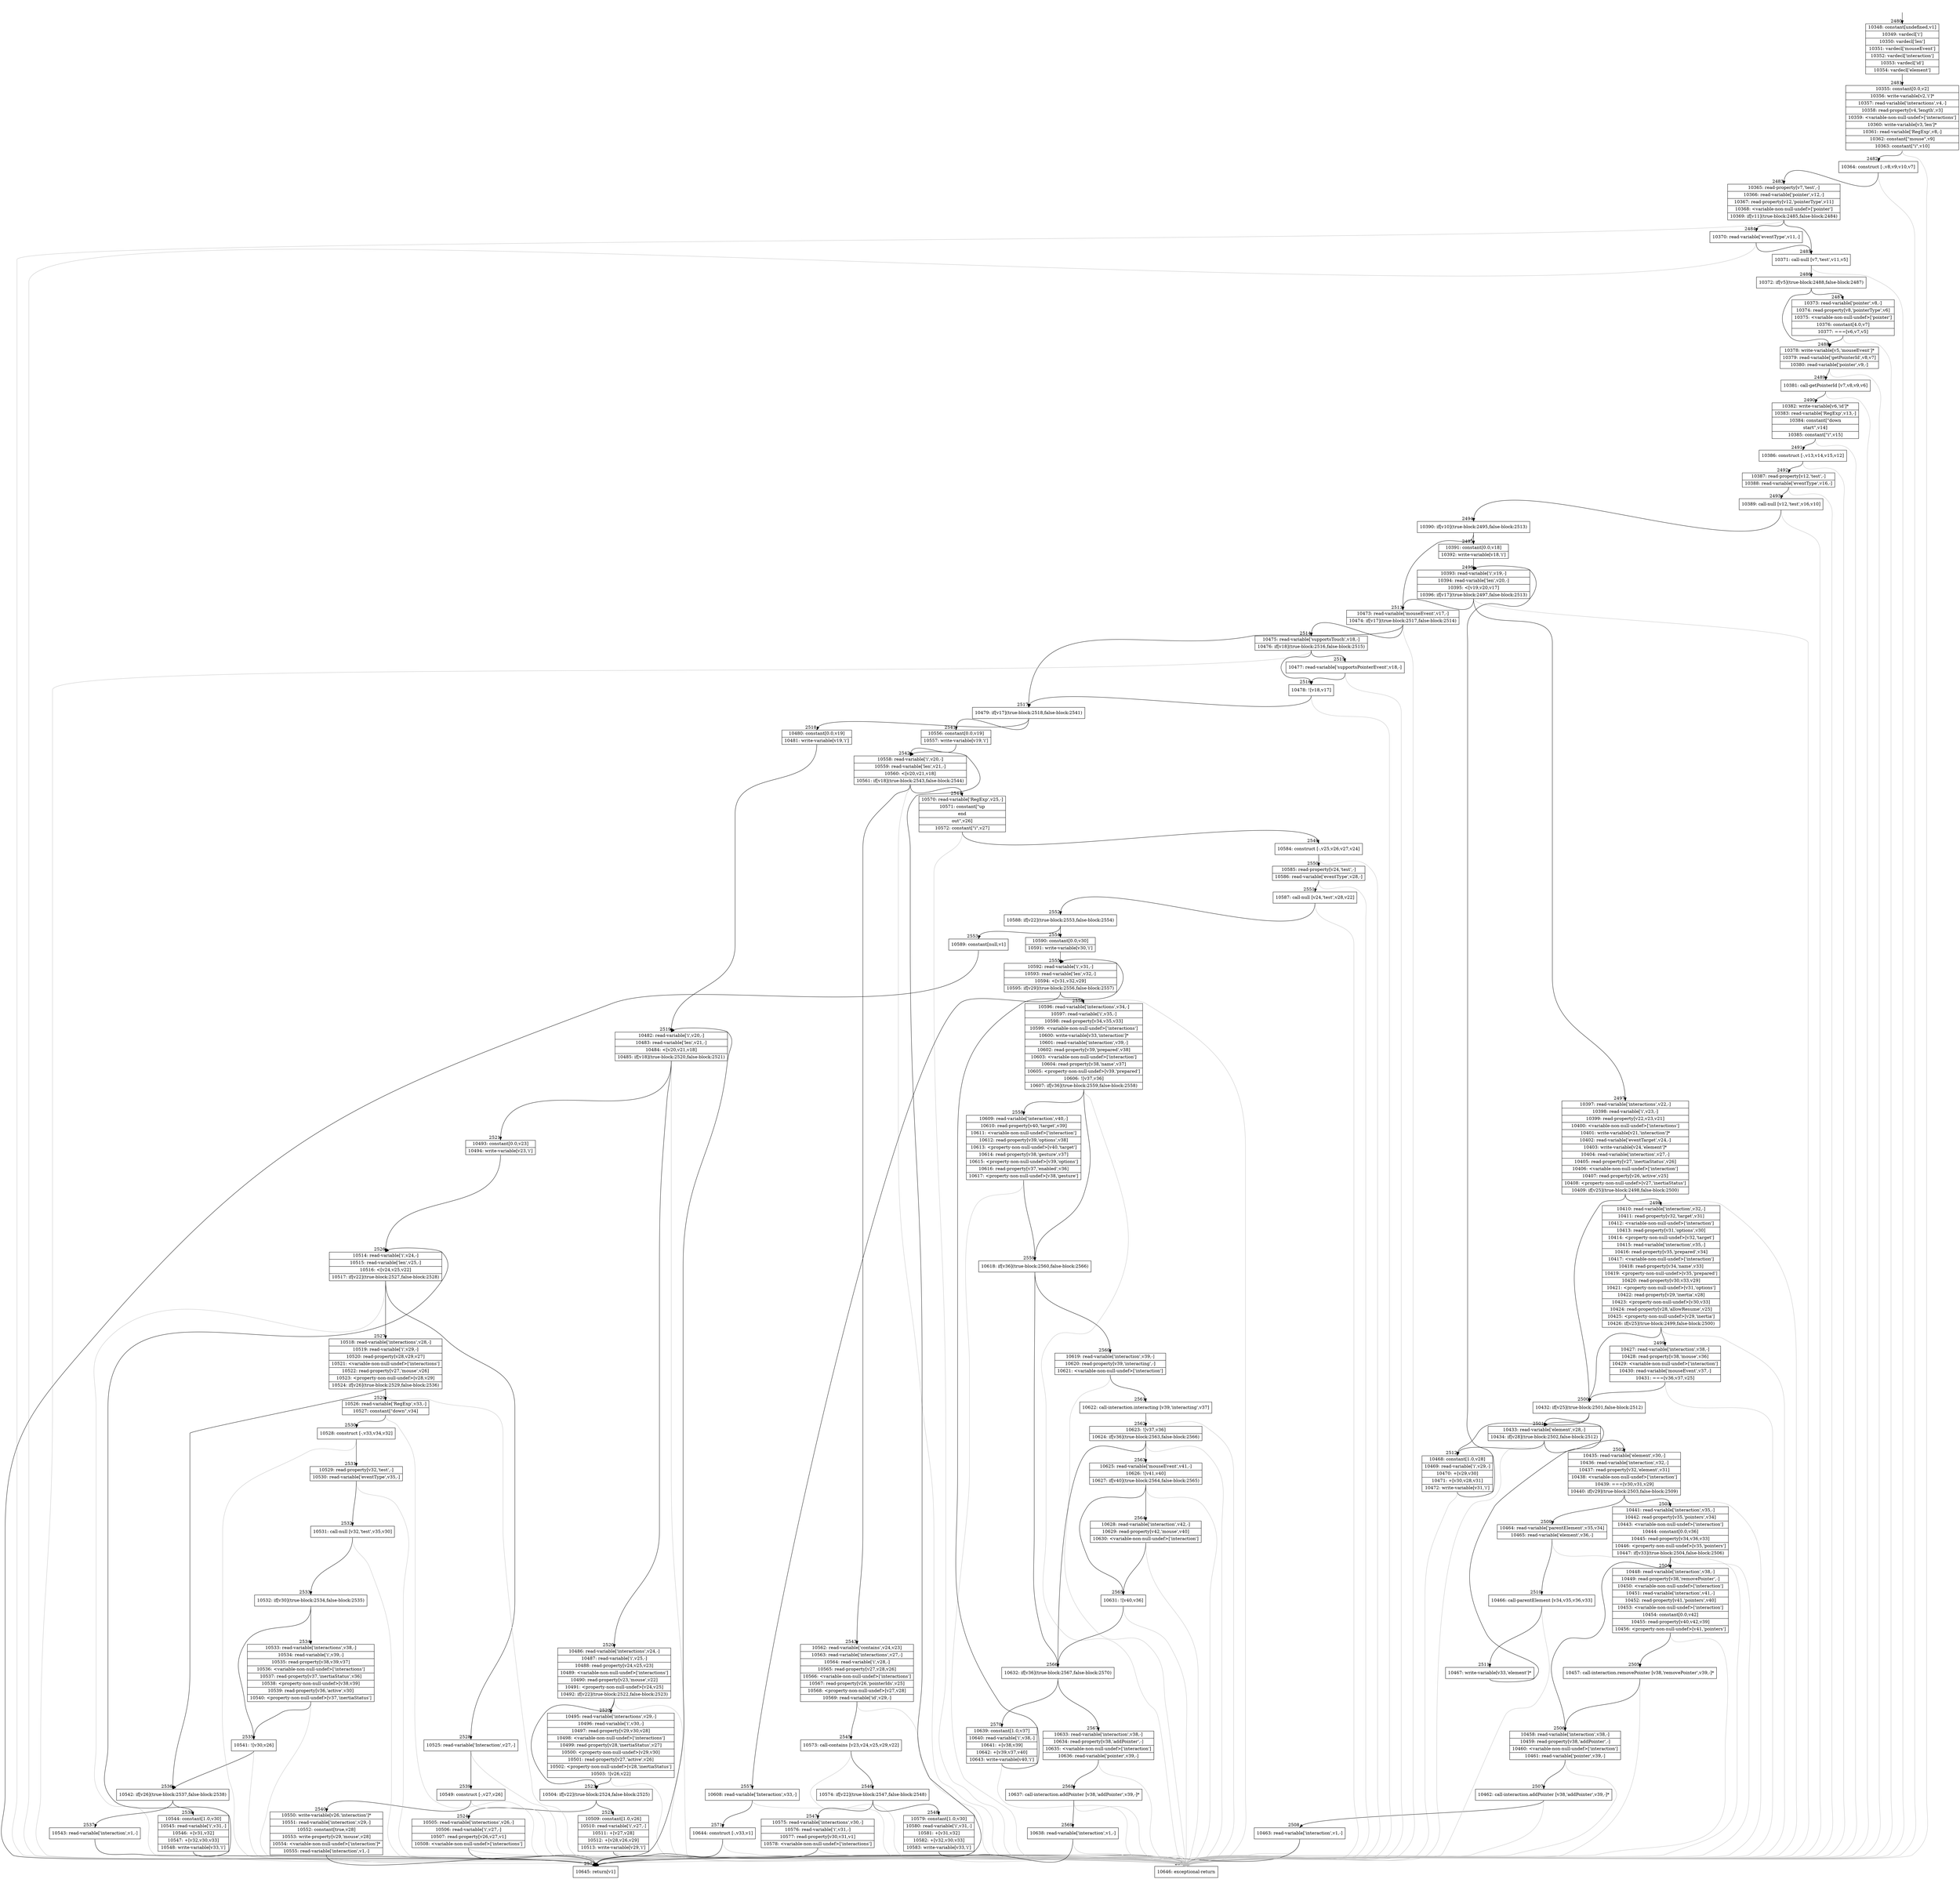 digraph {
rankdir="TD"
BB_entry112[shape=none,label=""];
BB_entry112 -> BB2480 [tailport=s, headport=n, headlabel="    2480"]
BB2480 [shape=record label="{10348: constant[undefined,v1]|10349: vardecl['i']|10350: vardecl['len']|10351: vardecl['mouseEvent']|10352: vardecl['interaction']|10353: vardecl['id']|10354: vardecl['element']}" ] 
BB2480 -> BB2481 [tailport=s, headport=n, headlabel="      2481"]
BB2481 [shape=record label="{10355: constant[0.0,v2]|10356: write-variable[v2,'i']*|10357: read-variable['interactions',v4,-]|10358: read-property[v4,'length',v3]|10359: \<variable-non-null-undef\>['interactions']|10360: write-variable[v3,'len']*|10361: read-variable['RegExp',v8,-]|10362: constant[\"mouse\",v9]|10363: constant[\"i\",v10]}" ] 
BB2481 -> BB2482 [tailport=s, headport=n, headlabel="      2482"]
BB2481 -> BB2573 [tailport=s, headport=n, color=gray, headlabel="      2573"]
BB2482 [shape=record label="{10364: construct [-,v8,v9,v10,v7]}" ] 
BB2482 -> BB2483 [tailport=s, headport=n, headlabel="      2483"]
BB2482 -> BB2573 [tailport=s, headport=n, color=gray]
BB2483 [shape=record label="{10365: read-property[v7,'test',-]|10366: read-variable['pointer',v12,-]|10367: read-property[v12,'pointerType',v11]|10368: \<variable-non-null-undef\>['pointer']|10369: if[v11](true-block:2485,false-block:2484)}" ] 
BB2483 -> BB2485 [tailport=s, headport=n, headlabel="      2485"]
BB2483 -> BB2484 [tailport=s, headport=n, headlabel="      2484"]
BB2483 -> BB2573 [tailport=s, headport=n, color=gray]
BB2484 [shape=record label="{10370: read-variable['eventType',v11,-]}" ] 
BB2484 -> BB2485 [tailport=s, headport=n]
BB2484 -> BB2573 [tailport=s, headport=n, color=gray]
BB2485 [shape=record label="{10371: call-null [v7,'test',v11,v5]}" ] 
BB2485 -> BB2486 [tailport=s, headport=n, headlabel="      2486"]
BB2485 -> BB2573 [tailport=s, headport=n, color=gray]
BB2486 [shape=record label="{10372: if[v5](true-block:2488,false-block:2487)}" ] 
BB2486 -> BB2488 [tailport=s, headport=n, headlabel="      2488"]
BB2486 -> BB2487 [tailport=s, headport=n, headlabel="      2487"]
BB2487 [shape=record label="{10373: read-variable['pointer',v8,-]|10374: read-property[v8,'pointerType',v6]|10375: \<variable-non-null-undef\>['pointer']|10376: constant[4.0,v7]|10377: ===[v6,v7,v5]}" ] 
BB2487 -> BB2488 [tailport=s, headport=n]
BB2487 -> BB2573 [tailport=s, headport=n, color=gray]
BB2488 [shape=record label="{10378: write-variable[v5,'mouseEvent']*|10379: read-variable['getPointerId',v8,v7]|10380: read-variable['pointer',v9,-]}" ] 
BB2488 -> BB2489 [tailport=s, headport=n, headlabel="      2489"]
BB2488 -> BB2573 [tailport=s, headport=n, color=gray]
BB2489 [shape=record label="{10381: call-getPointerId [v7,v8,v9,v6]}" ] 
BB2489 -> BB2490 [tailport=s, headport=n, headlabel="      2490"]
BB2489 -> BB2573 [tailport=s, headport=n, color=gray]
BB2490 [shape=record label="{10382: write-variable[v6,'id']*|10383: read-variable['RegExp',v13,-]|10384: constant[\"down|start\",v14]|10385: constant[\"i\",v15]}" ] 
BB2490 -> BB2491 [tailport=s, headport=n, headlabel="      2491"]
BB2490 -> BB2573 [tailport=s, headport=n, color=gray]
BB2491 [shape=record label="{10386: construct [-,v13,v14,v15,v12]}" ] 
BB2491 -> BB2492 [tailport=s, headport=n, headlabel="      2492"]
BB2491 -> BB2573 [tailport=s, headport=n, color=gray]
BB2492 [shape=record label="{10387: read-property[v12,'test',-]|10388: read-variable['eventType',v16,-]}" ] 
BB2492 -> BB2493 [tailport=s, headport=n, headlabel="      2493"]
BB2492 -> BB2573 [tailport=s, headport=n, color=gray]
BB2493 [shape=record label="{10389: call-null [v12,'test',v16,v10]}" ] 
BB2493 -> BB2494 [tailport=s, headport=n, headlabel="      2494"]
BB2493 -> BB2573 [tailport=s, headport=n, color=gray]
BB2494 [shape=record label="{10390: if[v10](true-block:2495,false-block:2513)}" ] 
BB2494 -> BB2495 [tailport=s, headport=n, headlabel="      2495"]
BB2494 -> BB2513 [tailport=s, headport=n, headlabel="      2513"]
BB2495 [shape=record label="{10391: constant[0.0,v18]|10392: write-variable[v18,'i']}" ] 
BB2495 -> BB2496 [tailport=s, headport=n, headlabel="      2496"]
BB2496 [shape=record label="{10393: read-variable['i',v19,-]|10394: read-variable['len',v20,-]|10395: \<[v19,v20,v17]|10396: if[v17](true-block:2497,false-block:2513)}" ] 
BB2496 -> BB2497 [tailport=s, headport=n, headlabel="      2497"]
BB2496 -> BB2513 [tailport=s, headport=n]
BB2496 -> BB2573 [tailport=s, headport=n, color=gray]
BB2497 [shape=record label="{10397: read-variable['interactions',v22,-]|10398: read-variable['i',v23,-]|10399: read-property[v22,v23,v21]|10400: \<variable-non-null-undef\>['interactions']|10401: write-variable[v21,'interaction']*|10402: read-variable['eventTarget',v24,-]|10403: write-variable[v24,'element']*|10404: read-variable['interaction',v27,-]|10405: read-property[v27,'inertiaStatus',v26]|10406: \<variable-non-null-undef\>['interaction']|10407: read-property[v26,'active',v25]|10408: \<property-non-null-undef\>[v27,'inertiaStatus']|10409: if[v25](true-block:2498,false-block:2500)}" ] 
BB2497 -> BB2500 [tailport=s, headport=n, headlabel="      2500"]
BB2497 -> BB2498 [tailport=s, headport=n, headlabel="      2498"]
BB2497 -> BB2573 [tailport=s, headport=n, color=gray]
BB2498 [shape=record label="{10410: read-variable['interaction',v32,-]|10411: read-property[v32,'target',v31]|10412: \<variable-non-null-undef\>['interaction']|10413: read-property[v31,'options',v30]|10414: \<property-non-null-undef\>[v32,'target']|10415: read-variable['interaction',v35,-]|10416: read-property[v35,'prepared',v34]|10417: \<variable-non-null-undef\>['interaction']|10418: read-property[v34,'name',v33]|10419: \<property-non-null-undef\>[v35,'prepared']|10420: read-property[v30,v33,v29]|10421: \<property-non-null-undef\>[v31,'options']|10422: read-property[v29,'inertia',v28]|10423: \<property-non-null-undef\>[v30,v33]|10424: read-property[v28,'allowResume',v25]|10425: \<property-non-null-undef\>[v29,'inertia']|10426: if[v25](true-block:2499,false-block:2500)}" ] 
BB2498 -> BB2500 [tailport=s, headport=n]
BB2498 -> BB2499 [tailport=s, headport=n, headlabel="      2499"]
BB2498 -> BB2573 [tailport=s, headport=n, color=gray]
BB2499 [shape=record label="{10427: read-variable['interaction',v38,-]|10428: read-property[v38,'mouse',v36]|10429: \<variable-non-null-undef\>['interaction']|10430: read-variable['mouseEvent',v37,-]|10431: ===[v36,v37,v25]}" ] 
BB2499 -> BB2500 [tailport=s, headport=n]
BB2499 -> BB2573 [tailport=s, headport=n, color=gray]
BB2500 [shape=record label="{10432: if[v25](true-block:2501,false-block:2512)}" ] 
BB2500 -> BB2501 [tailport=s, headport=n, headlabel="      2501"]
BB2500 -> BB2512 [tailport=s, headport=n, headlabel="      2512"]
BB2501 [shape=record label="{10433: read-variable['element',v28,-]|10434: if[v28](true-block:2502,false-block:2512)}" ] 
BB2501 -> BB2502 [tailport=s, headport=n, headlabel="      2502"]
BB2501 -> BB2512 [tailport=s, headport=n]
BB2501 -> BB2573 [tailport=s, headport=n, color=gray]
BB2502 [shape=record label="{10435: read-variable['element',v30,-]|10436: read-variable['interaction',v32,-]|10437: read-property[v32,'element',v31]|10438: \<variable-non-null-undef\>['interaction']|10439: ===[v30,v31,v29]|10440: if[v29](true-block:2503,false-block:2509)}" ] 
BB2502 -> BB2503 [tailport=s, headport=n, headlabel="      2503"]
BB2502 -> BB2509 [tailport=s, headport=n, headlabel="      2509"]
BB2502 -> BB2573 [tailport=s, headport=n, color=gray]
BB2503 [shape=record label="{10441: read-variable['interaction',v35,-]|10442: read-property[v35,'pointers',v34]|10443: \<variable-non-null-undef\>['interaction']|10444: constant[0.0,v36]|10445: read-property[v34,v36,v33]|10446: \<property-non-null-undef\>[v35,'pointers']|10447: if[v33](true-block:2504,false-block:2506)}" ] 
BB2503 -> BB2504 [tailport=s, headport=n, headlabel="      2504"]
BB2503 -> BB2506 [tailport=s, headport=n, headlabel="      2506"]
BB2503 -> BB2573 [tailport=s, headport=n, color=gray]
BB2504 [shape=record label="{10448: read-variable['interaction',v38,-]|10449: read-property[v38,'removePointer',-]|10450: \<variable-non-null-undef\>['interaction']|10451: read-variable['interaction',v41,-]|10452: read-property[v41,'pointers',v40]|10453: \<variable-non-null-undef\>['interaction']|10454: constant[0.0,v42]|10455: read-property[v40,v42,v39]|10456: \<property-non-null-undef\>[v41,'pointers']}" ] 
BB2504 -> BB2505 [tailport=s, headport=n, headlabel="      2505"]
BB2504 -> BB2573 [tailport=s, headport=n, color=gray]
BB2505 [shape=record label="{10457: call-interaction.removePointer [v38,'removePointer',v39,-]*}" ] 
BB2505 -> BB2506 [tailport=s, headport=n]
BB2505 -> BB2573 [tailport=s, headport=n, color=gray]
BB2506 [shape=record label="{10458: read-variable['interaction',v38,-]|10459: read-property[v38,'addPointer',-]|10460: \<variable-non-null-undef\>['interaction']|10461: read-variable['pointer',v39,-]}" ] 
BB2506 -> BB2507 [tailport=s, headport=n, headlabel="      2507"]
BB2506 -> BB2573 [tailport=s, headport=n, color=gray]
BB2507 [shape=record label="{10462: call-interaction.addPointer [v38,'addPointer',v39,-]*}" ] 
BB2507 -> BB2508 [tailport=s, headport=n, headlabel="      2508"]
BB2507 -> BB2573 [tailport=s, headport=n, color=gray]
BB2508 [shape=record label="{10463: read-variable['interaction',v1,-]}" ] 
BB2508 -> BB2572 [tailport=s, headport=n, headlabel="      2572"]
BB2508 -> BB2573 [tailport=s, headport=n, color=gray]
BB2509 [shape=record label="{10464: read-variable['parentElement',v35,v34]|10465: read-variable['element',v36,-]}" ] 
BB2509 -> BB2510 [tailport=s, headport=n, headlabel="      2510"]
BB2509 -> BB2573 [tailport=s, headport=n, color=gray]
BB2510 [shape=record label="{10466: call-parentElement [v34,v35,v36,v33]}" ] 
BB2510 -> BB2511 [tailport=s, headport=n, headlabel="      2511"]
BB2510 -> BB2573 [tailport=s, headport=n, color=gray]
BB2511 [shape=record label="{10467: write-variable[v33,'element']*}" ] 
BB2511 -> BB2501 [tailport=s, headport=n]
BB2512 [shape=record label="{10468: constant[1.0,v28]|10469: read-variable['i',v29,-]|10470: +[v29,v30]|10471: +[v30,v28,v31]|10472: write-variable[v31,'i']}" ] 
BB2512 -> BB2496 [tailport=s, headport=n]
BB2512 -> BB2573 [tailport=s, headport=n, color=gray]
BB2513 [shape=record label="{10473: read-variable['mouseEvent',v17,-]|10474: if[v17](true-block:2517,false-block:2514)}" ] 
BB2513 -> BB2517 [tailport=s, headport=n, headlabel="      2517"]
BB2513 -> BB2514 [tailport=s, headport=n, headlabel="      2514"]
BB2513 -> BB2573 [tailport=s, headport=n, color=gray]
BB2514 [shape=record label="{10475: read-variable['supportsTouch',v18,-]|10476: if[v18](true-block:2516,false-block:2515)}" ] 
BB2514 -> BB2516 [tailport=s, headport=n, headlabel="      2516"]
BB2514 -> BB2515 [tailport=s, headport=n, headlabel="      2515"]
BB2514 -> BB2573 [tailport=s, headport=n, color=gray]
BB2515 [shape=record label="{10477: read-variable['supportsPointerEvent',v18,-]}" ] 
BB2515 -> BB2516 [tailport=s, headport=n]
BB2515 -> BB2573 [tailport=s, headport=n, color=gray]
BB2516 [shape=record label="{10478: ![v18,v17]}" ] 
BB2516 -> BB2517 [tailport=s, headport=n]
BB2516 -> BB2573 [tailport=s, headport=n, color=gray]
BB2517 [shape=record label="{10479: if[v17](true-block:2518,false-block:2541)}" ] 
BB2517 -> BB2518 [tailport=s, headport=n, headlabel="      2518"]
BB2517 -> BB2541 [tailport=s, headport=n, headlabel="      2541"]
BB2518 [shape=record label="{10480: constant[0.0,v19]|10481: write-variable[v19,'i']}" ] 
BB2518 -> BB2519 [tailport=s, headport=n, headlabel="      2519"]
BB2519 [shape=record label="{10482: read-variable['i',v20,-]|10483: read-variable['len',v21,-]|10484: \<[v20,v21,v18]|10485: if[v18](true-block:2520,false-block:2521)}" ] 
BB2519 -> BB2520 [tailport=s, headport=n, headlabel="      2520"]
BB2519 -> BB2521 [tailport=s, headport=n, headlabel="      2521"]
BB2519 -> BB2573 [tailport=s, headport=n, color=gray]
BB2520 [shape=record label="{10486: read-variable['interactions',v24,-]|10487: read-variable['i',v25,-]|10488: read-property[v24,v25,v23]|10489: \<variable-non-null-undef\>['interactions']|10490: read-property[v23,'mouse',v22]|10491: \<property-non-null-undef\>[v24,v25]|10492: if[v22](true-block:2522,false-block:2523)}" ] 
BB2520 -> BB2523 [tailport=s, headport=n, headlabel="      2523"]
BB2520 -> BB2522 [tailport=s, headport=n, headlabel="      2522"]
BB2520 -> BB2573 [tailport=s, headport=n, color=gray]
BB2521 [shape=record label="{10493: constant[0.0,v23]|10494: write-variable[v23,'i']}" ] 
BB2521 -> BB2526 [tailport=s, headport=n, headlabel="      2526"]
BB2522 [shape=record label="{10495: read-variable['interactions',v29,-]|10496: read-variable['i',v30,-]|10497: read-property[v29,v30,v28]|10498: \<variable-non-null-undef\>['interactions']|10499: read-property[v28,'inertiaStatus',v27]|10500: \<property-non-null-undef\>[v29,v30]|10501: read-property[v27,'active',v26]|10502: \<property-non-null-undef\>[v28,'inertiaStatus']|10503: ![v26,v22]}" ] 
BB2522 -> BB2523 [tailport=s, headport=n]
BB2522 -> BB2573 [tailport=s, headport=n, color=gray]
BB2523 [shape=record label="{10504: if[v22](true-block:2524,false-block:2525)}" ] 
BB2523 -> BB2524 [tailport=s, headport=n, headlabel="      2524"]
BB2523 -> BB2525 [tailport=s, headport=n, headlabel="      2525"]
BB2524 [shape=record label="{10505: read-variable['interactions',v26,-]|10506: read-variable['i',v27,-]|10507: read-property[v26,v27,v1]|10508: \<variable-non-null-undef\>['interactions']}" ] 
BB2524 -> BB2572 [tailport=s, headport=n]
BB2524 -> BB2573 [tailport=s, headport=n, color=gray]
BB2525 [shape=record label="{10509: constant[1.0,v26]|10510: read-variable['i',v27,-]|10511: +[v27,v28]|10512: +[v28,v26,v29]|10513: write-variable[v29,'i']}" ] 
BB2525 -> BB2519 [tailport=s, headport=n]
BB2525 -> BB2573 [tailport=s, headport=n, color=gray]
BB2526 [shape=record label="{10514: read-variable['i',v24,-]|10515: read-variable['len',v25,-]|10516: \<[v24,v25,v22]|10517: if[v22](true-block:2527,false-block:2528)}" ] 
BB2526 -> BB2527 [tailport=s, headport=n, headlabel="      2527"]
BB2526 -> BB2528 [tailport=s, headport=n, headlabel="      2528"]
BB2526 -> BB2573 [tailport=s, headport=n, color=gray]
BB2527 [shape=record label="{10518: read-variable['interactions',v28,-]|10519: read-variable['i',v29,-]|10520: read-property[v28,v29,v27]|10521: \<variable-non-null-undef\>['interactions']|10522: read-property[v27,'mouse',v26]|10523: \<property-non-null-undef\>[v28,v29]|10524: if[v26](true-block:2529,false-block:2536)}" ] 
BB2527 -> BB2536 [tailport=s, headport=n, headlabel="      2536"]
BB2527 -> BB2529 [tailport=s, headport=n, headlabel="      2529"]
BB2527 -> BB2573 [tailport=s, headport=n, color=gray]
BB2528 [shape=record label="{10525: read-variable['Interaction',v27,-]}" ] 
BB2528 -> BB2539 [tailport=s, headport=n, headlabel="      2539"]
BB2528 -> BB2573 [tailport=s, headport=n, color=gray]
BB2529 [shape=record label="{10526: read-variable['RegExp',v33,-]|10527: constant[\"down\",v34]}" ] 
BB2529 -> BB2530 [tailport=s, headport=n, headlabel="      2530"]
BB2529 -> BB2573 [tailport=s, headport=n, color=gray]
BB2530 [shape=record label="{10528: construct [-,v33,v34,v32]}" ] 
BB2530 -> BB2531 [tailport=s, headport=n, headlabel="      2531"]
BB2530 -> BB2573 [tailport=s, headport=n, color=gray]
BB2531 [shape=record label="{10529: read-property[v32,'test',-]|10530: read-variable['eventType',v35,-]}" ] 
BB2531 -> BB2532 [tailport=s, headport=n, headlabel="      2532"]
BB2531 -> BB2573 [tailport=s, headport=n, color=gray]
BB2532 [shape=record label="{10531: call-null [v32,'test',v35,v30]}" ] 
BB2532 -> BB2533 [tailport=s, headport=n, headlabel="      2533"]
BB2532 -> BB2573 [tailport=s, headport=n, color=gray]
BB2533 [shape=record label="{10532: if[v30](true-block:2534,false-block:2535)}" ] 
BB2533 -> BB2535 [tailport=s, headport=n, headlabel="      2535"]
BB2533 -> BB2534 [tailport=s, headport=n, headlabel="      2534"]
BB2534 [shape=record label="{10533: read-variable['interactions',v38,-]|10534: read-variable['i',v39,-]|10535: read-property[v38,v39,v37]|10536: \<variable-non-null-undef\>['interactions']|10537: read-property[v37,'inertiaStatus',v36]|10538: \<property-non-null-undef\>[v38,v39]|10539: read-property[v36,'active',v30]|10540: \<property-non-null-undef\>[v37,'inertiaStatus']}" ] 
BB2534 -> BB2535 [tailport=s, headport=n]
BB2534 -> BB2573 [tailport=s, headport=n, color=gray]
BB2535 [shape=record label="{10541: ![v30,v26]}" ] 
BB2535 -> BB2536 [tailport=s, headport=n]
BB2535 -> BB2573 [tailport=s, headport=n, color=gray]
BB2536 [shape=record label="{10542: if[v26](true-block:2537,false-block:2538)}" ] 
BB2536 -> BB2537 [tailport=s, headport=n, headlabel="      2537"]
BB2536 -> BB2538 [tailport=s, headport=n, headlabel="      2538"]
BB2537 [shape=record label="{10543: read-variable['interaction',v1,-]}" ] 
BB2537 -> BB2572 [tailport=s, headport=n]
BB2537 -> BB2573 [tailport=s, headport=n, color=gray]
BB2538 [shape=record label="{10544: constant[1.0,v30]|10545: read-variable['i',v31,-]|10546: +[v31,v32]|10547: +[v32,v30,v33]|10548: write-variable[v33,'i']}" ] 
BB2538 -> BB2526 [tailport=s, headport=n]
BB2538 -> BB2573 [tailport=s, headport=n, color=gray]
BB2539 [shape=record label="{10549: construct [-,v27,v26]}" ] 
BB2539 -> BB2540 [tailport=s, headport=n, headlabel="      2540"]
BB2539 -> BB2573 [tailport=s, headport=n, color=gray]
BB2540 [shape=record label="{10550: write-variable[v26,'interaction']*|10551: read-variable['interaction',v29,-]|10552: constant[true,v28]|10553: write-property[v29,'mouse',v28]|10554: \<variable-non-null-undef\>['interaction']*|10555: read-variable['interaction',v1,-]}" ] 
BB2540 -> BB2572 [tailport=s, headport=n]
BB2540 -> BB2573 [tailport=s, headport=n, color=gray]
BB2541 [shape=record label="{10556: constant[0.0,v19]|10557: write-variable[v19,'i']}" ] 
BB2541 -> BB2542 [tailport=s, headport=n, headlabel="      2542"]
BB2542 [shape=record label="{10558: read-variable['i',v20,-]|10559: read-variable['len',v21,-]|10560: \<[v20,v21,v18]|10561: if[v18](true-block:2543,false-block:2544)}" ] 
BB2542 -> BB2543 [tailport=s, headport=n, headlabel="      2543"]
BB2542 -> BB2544 [tailport=s, headport=n, headlabel="      2544"]
BB2542 -> BB2573 [tailport=s, headport=n, color=gray]
BB2543 [shape=record label="{10562: read-variable['contains',v24,v23]|10563: read-variable['interactions',v27,-]|10564: read-variable['i',v28,-]|10565: read-property[v27,v28,v26]|10566: \<variable-non-null-undef\>['interactions']|10567: read-property[v26,'pointerIds',v25]|10568: \<property-non-null-undef\>[v27,v28]|10569: read-variable['id',v29,-]}" ] 
BB2543 -> BB2545 [tailport=s, headport=n, headlabel="      2545"]
BB2543 -> BB2573 [tailport=s, headport=n, color=gray]
BB2544 [shape=record label="{10570: read-variable['RegExp',v25,-]|10571: constant[\"up|end|out\",v26]|10572: constant[\"i\",v27]}" ] 
BB2544 -> BB2549 [tailport=s, headport=n, headlabel="      2549"]
BB2544 -> BB2573 [tailport=s, headport=n, color=gray]
BB2545 [shape=record label="{10573: call-contains [v23,v24,v25,v29,v22]}" ] 
BB2545 -> BB2546 [tailport=s, headport=n, headlabel="      2546"]
BB2545 -> BB2573 [tailport=s, headport=n, color=gray]
BB2546 [shape=record label="{10574: if[v22](true-block:2547,false-block:2548)}" ] 
BB2546 -> BB2547 [tailport=s, headport=n, headlabel="      2547"]
BB2546 -> BB2548 [tailport=s, headport=n, headlabel="      2548"]
BB2547 [shape=record label="{10575: read-variable['interactions',v30,-]|10576: read-variable['i',v31,-]|10577: read-property[v30,v31,v1]|10578: \<variable-non-null-undef\>['interactions']}" ] 
BB2547 -> BB2572 [tailport=s, headport=n]
BB2547 -> BB2573 [tailport=s, headport=n, color=gray]
BB2548 [shape=record label="{10579: constant[1.0,v30]|10580: read-variable['i',v31,-]|10581: +[v31,v32]|10582: +[v32,v30,v33]|10583: write-variable[v33,'i']}" ] 
BB2548 -> BB2542 [tailport=s, headport=n]
BB2548 -> BB2573 [tailport=s, headport=n, color=gray]
BB2549 [shape=record label="{10584: construct [-,v25,v26,v27,v24]}" ] 
BB2549 -> BB2550 [tailport=s, headport=n, headlabel="      2550"]
BB2549 -> BB2573 [tailport=s, headport=n, color=gray]
BB2550 [shape=record label="{10585: read-property[v24,'test',-]|10586: read-variable['eventType',v28,-]}" ] 
BB2550 -> BB2551 [tailport=s, headport=n, headlabel="      2551"]
BB2550 -> BB2573 [tailport=s, headport=n, color=gray]
BB2551 [shape=record label="{10587: call-null [v24,'test',v28,v22]}" ] 
BB2551 -> BB2552 [tailport=s, headport=n, headlabel="      2552"]
BB2551 -> BB2573 [tailport=s, headport=n, color=gray]
BB2552 [shape=record label="{10588: if[v22](true-block:2553,false-block:2554)}" ] 
BB2552 -> BB2553 [tailport=s, headport=n, headlabel="      2553"]
BB2552 -> BB2554 [tailport=s, headport=n, headlabel="      2554"]
BB2553 [shape=record label="{10589: constant[null,v1]}" ] 
BB2553 -> BB2572 [tailport=s, headport=n]
BB2554 [shape=record label="{10590: constant[0.0,v30]|10591: write-variable[v30,'i']}" ] 
BB2554 -> BB2555 [tailport=s, headport=n, headlabel="      2555"]
BB2555 [shape=record label="{10592: read-variable['i',v31,-]|10593: read-variable['len',v32,-]|10594: \<[v31,v32,v29]|10595: if[v29](true-block:2556,false-block:2557)}" ] 
BB2555 -> BB2556 [tailport=s, headport=n, headlabel="      2556"]
BB2555 -> BB2557 [tailport=s, headport=n, headlabel="      2557"]
BB2555 -> BB2573 [tailport=s, headport=n, color=gray]
BB2556 [shape=record label="{10596: read-variable['interactions',v34,-]|10597: read-variable['i',v35,-]|10598: read-property[v34,v35,v33]|10599: \<variable-non-null-undef\>['interactions']|10600: write-variable[v33,'interaction']*|10601: read-variable['interaction',v39,-]|10602: read-property[v39,'prepared',v38]|10603: \<variable-non-null-undef\>['interaction']|10604: read-property[v38,'name',v37]|10605: \<property-non-null-undef\>[v39,'prepared']|10606: ![v37,v36]|10607: if[v36](true-block:2559,false-block:2558)}" ] 
BB2556 -> BB2559 [tailport=s, headport=n, headlabel="      2559"]
BB2556 -> BB2558 [tailport=s, headport=n, headlabel="      2558"]
BB2556 -> BB2573 [tailport=s, headport=n, color=gray]
BB2557 [shape=record label="{10608: read-variable['Interaction',v33,-]}" ] 
BB2557 -> BB2571 [tailport=s, headport=n, headlabel="      2571"]
BB2557 -> BB2573 [tailport=s, headport=n, color=gray]
BB2558 [shape=record label="{10609: read-variable['interaction',v40,-]|10610: read-property[v40,'target',v39]|10611: \<variable-non-null-undef\>['interaction']|10612: read-property[v39,'options',v38]|10613: \<property-non-null-undef\>[v40,'target']|10614: read-property[v38,'gesture',v37]|10615: \<property-non-null-undef\>[v39,'options']|10616: read-property[v37,'enabled',v36]|10617: \<property-non-null-undef\>[v38,'gesture']}" ] 
BB2558 -> BB2559 [tailport=s, headport=n]
BB2558 -> BB2573 [tailport=s, headport=n, color=gray]
BB2559 [shape=record label="{10618: if[v36](true-block:2560,false-block:2566)}" ] 
BB2559 -> BB2566 [tailport=s, headport=n, headlabel="      2566"]
BB2559 -> BB2560 [tailport=s, headport=n, headlabel="      2560"]
BB2560 [shape=record label="{10619: read-variable['interaction',v39,-]|10620: read-property[v39,'interacting',-]|10621: \<variable-non-null-undef\>['interaction']}" ] 
BB2560 -> BB2561 [tailport=s, headport=n, headlabel="      2561"]
BB2560 -> BB2573 [tailport=s, headport=n, color=gray]
BB2561 [shape=record label="{10622: call-interaction.interacting [v39,'interacting',v37]}" ] 
BB2561 -> BB2562 [tailport=s, headport=n, headlabel="      2562"]
BB2561 -> BB2573 [tailport=s, headport=n, color=gray]
BB2562 [shape=record label="{10623: ![v37,v36]|10624: if[v36](true-block:2563,false-block:2566)}" ] 
BB2562 -> BB2566 [tailport=s, headport=n]
BB2562 -> BB2563 [tailport=s, headport=n, headlabel="      2563"]
BB2562 -> BB2573 [tailport=s, headport=n, color=gray]
BB2563 [shape=record label="{10625: read-variable['mouseEvent',v41,-]|10626: ![v41,v40]|10627: if[v40](true-block:2564,false-block:2565)}" ] 
BB2563 -> BB2565 [tailport=s, headport=n, headlabel="      2565"]
BB2563 -> BB2564 [tailport=s, headport=n, headlabel="      2564"]
BB2563 -> BB2573 [tailport=s, headport=n, color=gray]
BB2564 [shape=record label="{10628: read-variable['interaction',v42,-]|10629: read-property[v42,'mouse',v40]|10630: \<variable-non-null-undef\>['interaction']}" ] 
BB2564 -> BB2565 [tailport=s, headport=n]
BB2564 -> BB2573 [tailport=s, headport=n, color=gray]
BB2565 [shape=record label="{10631: ![v40,v36]}" ] 
BB2565 -> BB2566 [tailport=s, headport=n]
BB2565 -> BB2573 [tailport=s, headport=n, color=gray]
BB2566 [shape=record label="{10632: if[v36](true-block:2567,false-block:2570)}" ] 
BB2566 -> BB2567 [tailport=s, headport=n, headlabel="      2567"]
BB2566 -> BB2570 [tailport=s, headport=n, headlabel="      2570"]
BB2567 [shape=record label="{10633: read-variable['interaction',v38,-]|10634: read-property[v38,'addPointer',-]|10635: \<variable-non-null-undef\>['interaction']|10636: read-variable['pointer',v39,-]}" ] 
BB2567 -> BB2568 [tailport=s, headport=n, headlabel="      2568"]
BB2567 -> BB2573 [tailport=s, headport=n, color=gray]
BB2568 [shape=record label="{10637: call-interaction.addPointer [v38,'addPointer',v39,-]*}" ] 
BB2568 -> BB2569 [tailport=s, headport=n, headlabel="      2569"]
BB2568 -> BB2573 [tailport=s, headport=n, color=gray]
BB2569 [shape=record label="{10638: read-variable['interaction',v1,-]}" ] 
BB2569 -> BB2572 [tailport=s, headport=n]
BB2569 -> BB2573 [tailport=s, headport=n, color=gray]
BB2570 [shape=record label="{10639: constant[1.0,v37]|10640: read-variable['i',v38,-]|10641: +[v38,v39]|10642: +[v39,v37,v40]|10643: write-variable[v40,'i']}" ] 
BB2570 -> BB2555 [tailport=s, headport=n]
BB2570 -> BB2573 [tailport=s, headport=n, color=gray]
BB2571 [shape=record label="{10644: construct [-,v33,v1]}" ] 
BB2571 -> BB2572 [tailport=s, headport=n]
BB2571 -> BB2573 [tailport=s, headport=n, color=gray]
BB2572 [shape=record label="{10645: return[v1]}" ] 
BB2573 [shape=record label="{10646: exceptional-return}" ] 
//#$~ 3224
}

